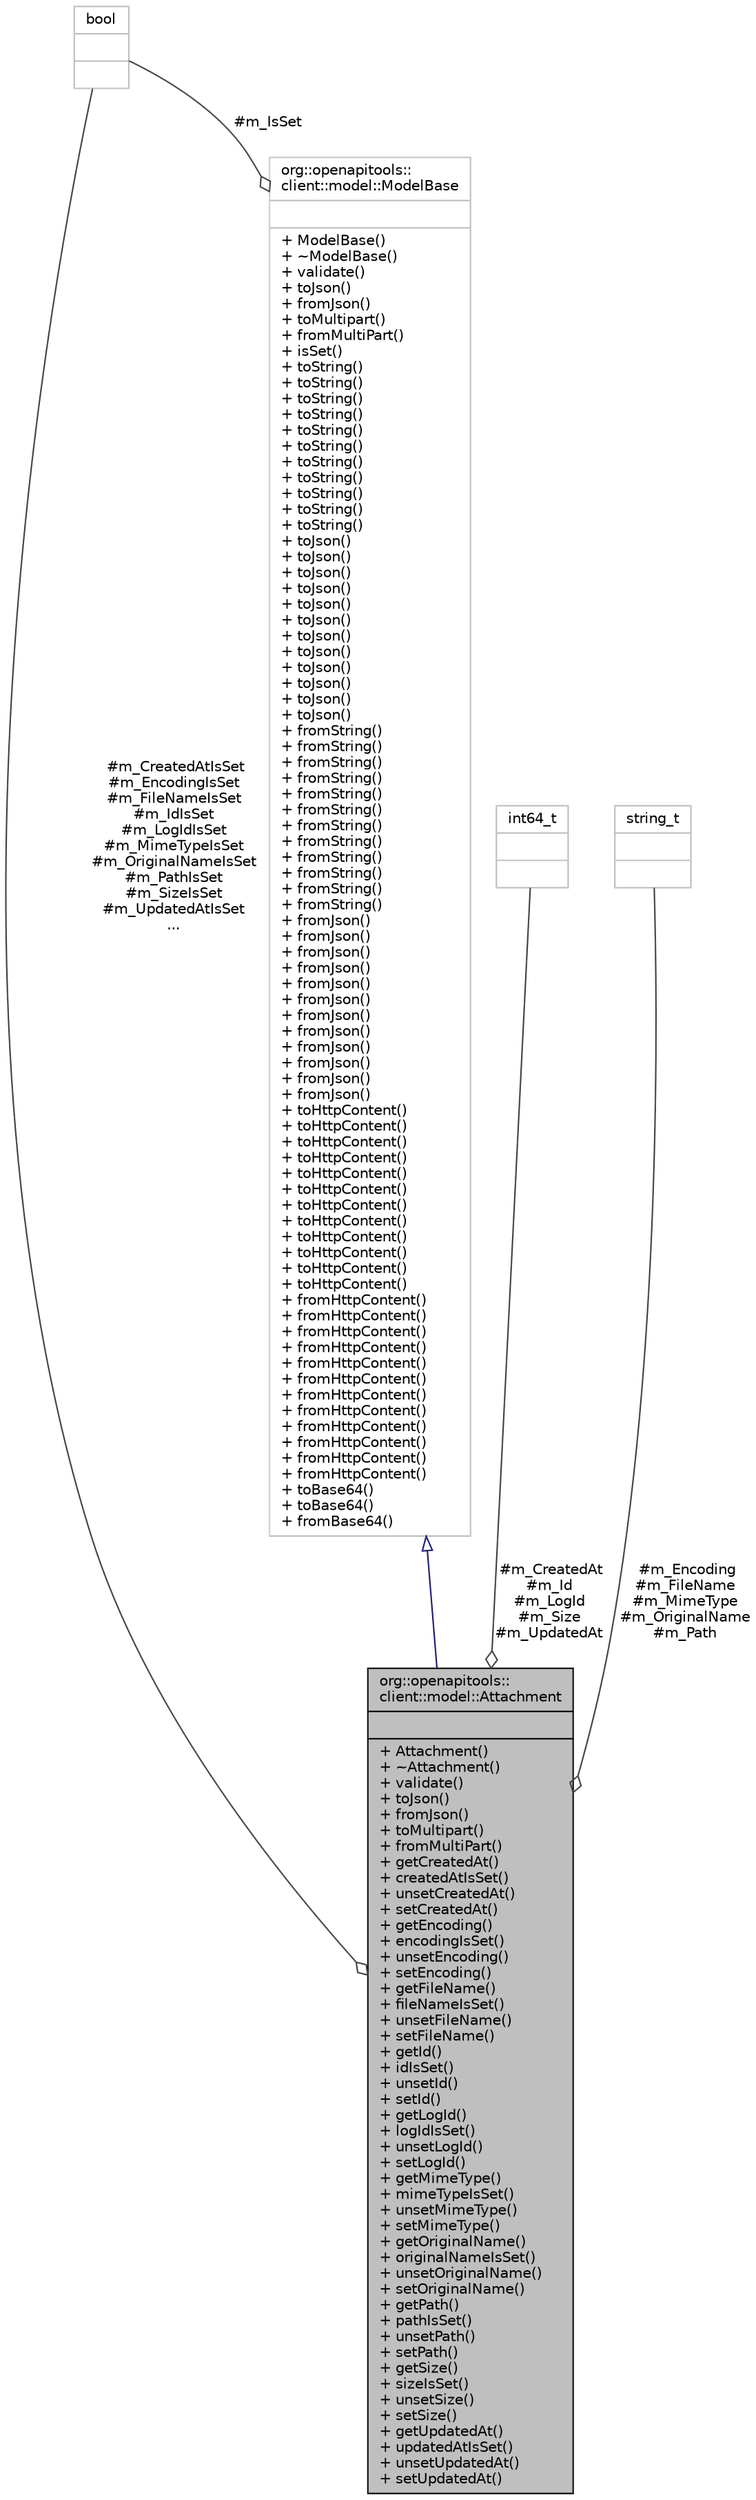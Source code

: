 digraph "org::openapitools::client::model::Attachment"
{
 // INTERACTIVE_SVG=YES
 // LATEX_PDF_SIZE
  bgcolor="transparent";
  edge [fontname="Helvetica",fontsize="10",labelfontname="Helvetica",labelfontsize="10"];
  node [fontname="Helvetica",fontsize="10",shape=record];
  Node1 [label="{org::openapitools::\lclient::model::Attachment\n||+ Attachment()\l+ ~Attachment()\l+ validate()\l+ toJson()\l+ fromJson()\l+ toMultipart()\l+ fromMultiPart()\l+ getCreatedAt()\l+ createdAtIsSet()\l+ unsetCreatedAt()\l+ setCreatedAt()\l+ getEncoding()\l+ encodingIsSet()\l+ unsetEncoding()\l+ setEncoding()\l+ getFileName()\l+ fileNameIsSet()\l+ unsetFileName()\l+ setFileName()\l+ getId()\l+ idIsSet()\l+ unsetId()\l+ setId()\l+ getLogId()\l+ logIdIsSet()\l+ unsetLogId()\l+ setLogId()\l+ getMimeType()\l+ mimeTypeIsSet()\l+ unsetMimeType()\l+ setMimeType()\l+ getOriginalName()\l+ originalNameIsSet()\l+ unsetOriginalName()\l+ setOriginalName()\l+ getPath()\l+ pathIsSet()\l+ unsetPath()\l+ setPath()\l+ getSize()\l+ sizeIsSet()\l+ unsetSize()\l+ setSize()\l+ getUpdatedAt()\l+ updatedAtIsSet()\l+ unsetUpdatedAt()\l+ setUpdatedAt()\l}",height=0.2,width=0.4,color="black", fillcolor="grey75", style="filled", fontcolor="black",tooltip="Describes metadata of an attachment."];
  Node2 -> Node1 [dir="back",color="midnightblue",fontsize="10",style="solid",arrowtail="onormal",fontname="Helvetica"];
  Node2 [label="{org::openapitools::\lclient::model::ModelBase\n||+ ModelBase()\l+ ~ModelBase()\l+ validate()\l+ toJson()\l+ fromJson()\l+ toMultipart()\l+ fromMultiPart()\l+ isSet()\l+ toString()\l+ toString()\l+ toString()\l+ toString()\l+ toString()\l+ toString()\l+ toString()\l+ toString()\l+ toString()\l+ toString()\l+ toString()\l+ toJson()\l+ toJson()\l+ toJson()\l+ toJson()\l+ toJson()\l+ toJson()\l+ toJson()\l+ toJson()\l+ toJson()\l+ toJson()\l+ toJson()\l+ toJson()\l+ fromString()\l+ fromString()\l+ fromString()\l+ fromString()\l+ fromString()\l+ fromString()\l+ fromString()\l+ fromString()\l+ fromString()\l+ fromString()\l+ fromString()\l+ fromString()\l+ fromJson()\l+ fromJson()\l+ fromJson()\l+ fromJson()\l+ fromJson()\l+ fromJson()\l+ fromJson()\l+ fromJson()\l+ fromJson()\l+ fromJson()\l+ fromJson()\l+ fromJson()\l+ toHttpContent()\l+ toHttpContent()\l+ toHttpContent()\l+ toHttpContent()\l+ toHttpContent()\l+ toHttpContent()\l+ toHttpContent()\l+ toHttpContent()\l+ toHttpContent()\l+ toHttpContent()\l+ toHttpContent()\l+ toHttpContent()\l+ fromHttpContent()\l+ fromHttpContent()\l+ fromHttpContent()\l+ fromHttpContent()\l+ fromHttpContent()\l+ fromHttpContent()\l+ fromHttpContent()\l+ fromHttpContent()\l+ fromHttpContent()\l+ fromHttpContent()\l+ fromHttpContent()\l+ fromHttpContent()\l+ toBase64()\l+ toBase64()\l+ fromBase64()\l}",height=0.2,width=0.4,color="grey75",URL="$classorg_1_1openapitools_1_1client_1_1model_1_1_model_base.html",tooltip=" "];
  Node3 -> Node2 [color="grey25",fontsize="10",style="solid",label=" #m_IsSet" ,arrowhead="odiamond",fontname="Helvetica"];
  Node3 [label="{bool\n||}",height=0.2,width=0.4,color="grey75",tooltip=" "];
  Node4 -> Node1 [color="grey25",fontsize="10",style="solid",label=" #m_CreatedAt\n#m_Id\n#m_LogId\n#m_Size\n#m_UpdatedAt" ,arrowhead="odiamond",fontname="Helvetica"];
  Node4 [label="{int64_t\n||}",height=0.2,width=0.4,color="grey75",tooltip=" "];
  Node3 -> Node1 [color="grey25",fontsize="10",style="solid",label=" #m_CreatedAtIsSet\n#m_EncodingIsSet\n#m_FileNameIsSet\n#m_IdIsSet\n#m_LogIdIsSet\n#m_MimeTypeIsSet\n#m_OriginalNameIsSet\n#m_PathIsSet\n#m_SizeIsSet\n#m_UpdatedAtIsSet\n..." ,arrowhead="odiamond",fontname="Helvetica"];
  Node5 -> Node1 [color="grey25",fontsize="10",style="solid",label=" #m_Encoding\n#m_FileName\n#m_MimeType\n#m_OriginalName\n#m_Path" ,arrowhead="odiamond",fontname="Helvetica"];
  Node5 [label="{string_t\n||}",height=0.2,width=0.4,color="grey75",tooltip=" "];
}
